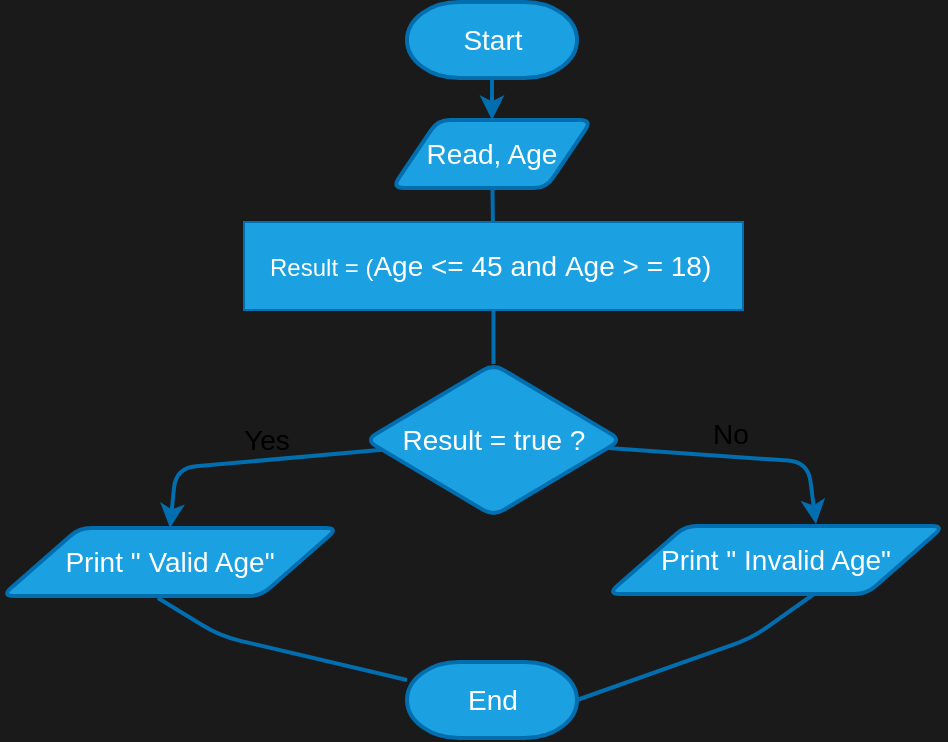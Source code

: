 <mxfile>
    <diagram id="gDkOtwOYFxyqE0lN60Vm" name="Page-1">
        <mxGraphModel dx="608" dy="351" grid="0" gridSize="10" guides="1" tooltips="1" connect="1" arrows="1" fold="1" page="1" pageScale="1" pageWidth="850" pageHeight="1100" background="#1A1A1A" math="0" shadow="0">
            <root>
                <mxCell id="0"/>
                <mxCell id="1" parent="0"/>
                <mxCell id="4" value="" style="edgeStyle=none;html=1;fontSize=14;fillColor=#1ba1e2;strokeColor=#006EAF;strokeWidth=2;" edge="1" parent="1" source="2" target="3">
                    <mxGeometry relative="1" as="geometry"/>
                </mxCell>
                <mxCell id="2" value="&lt;font style=&quot;font-size: 14px;&quot;&gt;Start&lt;/font&gt;" style="strokeWidth=2;html=1;shape=mxgraph.flowchart.terminator;whiteSpace=wrap;fillColor=#1ba1e2;fontColor=#ffffff;strokeColor=#006EAF;" vertex="1" parent="1">
                    <mxGeometry x="274.5" y="12" width="85" height="38" as="geometry"/>
                </mxCell>
                <mxCell id="24" value="" style="edgeStyle=none;rounded=1;html=1;strokeWidth=2;fontSize=12;endArrow=none;endFill=0;fillColor=#1ba1e2;strokeColor=#006EAF;" edge="1" parent="1" source="3" target="23">
                    <mxGeometry relative="1" as="geometry"/>
                </mxCell>
                <mxCell id="3" value="Read, Age" style="shape=parallelogram;html=1;strokeWidth=2;perimeter=parallelogramPerimeter;whiteSpace=wrap;rounded=1;arcSize=12;size=0.23;fontSize=14;fillColor=#1ba1e2;fontColor=#ffffff;strokeColor=#006EAF;" vertex="1" parent="1">
                    <mxGeometry x="267" y="71" width="100" height="34" as="geometry"/>
                </mxCell>
                <mxCell id="9" value="" style="edgeStyle=none;html=1;strokeWidth=2;fontSize=14;fillColor=#1ba1e2;strokeColor=#006EAF;entryX=0.5;entryY=0;entryDx=0;entryDy=0;" edge="1" parent="1" source="5" target="7">
                    <mxGeometry relative="1" as="geometry">
                        <mxPoint x="167" y="239" as="targetPoint"/>
                        <Array as="points">
                            <mxPoint x="159" y="245"/>
                        </Array>
                    </mxGeometry>
                </mxCell>
                <mxCell id="12" value="" style="edgeStyle=none;html=1;strokeWidth=2;fontSize=14;entryX=0.619;entryY=-0.029;entryDx=0;entryDy=0;entryPerimeter=0;fillColor=#1ba1e2;strokeColor=#006EAF;" edge="1" parent="1" source="5" target="10">
                    <mxGeometry relative="1" as="geometry">
                        <mxPoint x="462" y="191.5" as="targetPoint"/>
                        <Array as="points">
                            <mxPoint x="475" y="242"/>
                        </Array>
                    </mxGeometry>
                </mxCell>
                <mxCell id="5" value="Result = true ?" style="rhombus;whiteSpace=wrap;html=1;fontSize=14;fillColor=#1ba1e2;strokeColor=#006EAF;fontColor=#ffffff;strokeWidth=2;rounded=1;arcSize=12;" vertex="1" parent="1">
                    <mxGeometry x="253.88" y="193" width="127.75" height="76" as="geometry"/>
                </mxCell>
                <mxCell id="7" value="Print &quot; Valid Age&quot;" style="shape=parallelogram;html=1;strokeWidth=2;perimeter=parallelogramPerimeter;whiteSpace=wrap;rounded=1;arcSize=12;size=0.23;fontSize=14;fillColor=#1ba1e2;fontColor=#ffffff;strokeColor=#006EAF;" vertex="1" parent="1">
                    <mxGeometry x="72" y="275" width="168" height="34" as="geometry"/>
                </mxCell>
                <mxCell id="10" value="Print &quot; Invalid Age&quot;" style="shape=parallelogram;html=1;strokeWidth=2;perimeter=parallelogramPerimeter;whiteSpace=wrap;rounded=1;arcSize=12;size=0.23;fontSize=14;fillColor=#1ba1e2;fontColor=#ffffff;strokeColor=#006EAF;" vertex="1" parent="1">
                    <mxGeometry x="375" y="274" width="168" height="34" as="geometry"/>
                </mxCell>
                <mxCell id="15" value="" style="edgeStyle=none;html=1;strokeWidth=2;fontSize=14;entryX=0.464;entryY=1.029;entryDx=0;entryDy=0;entryPerimeter=0;rounded=1;endArrow=none;endFill=0;fillColor=#1ba1e2;strokeColor=#006EAF;" edge="1" parent="1" source="13" target="7">
                    <mxGeometry relative="1" as="geometry">
                        <mxPoint x="188.5" y="338" as="targetPoint"/>
                        <Array as="points">
                            <mxPoint x="181" y="329"/>
                        </Array>
                    </mxGeometry>
                </mxCell>
                <mxCell id="13" value="&lt;font style=&quot;font-size: 14px;&quot;&gt;End&lt;/font&gt;" style="strokeWidth=2;html=1;shape=mxgraph.flowchart.terminator;whiteSpace=wrap;fillColor=#1ba1e2;fontColor=#ffffff;strokeColor=#006EAF;" vertex="1" parent="1">
                    <mxGeometry x="274.5" y="342" width="85" height="38" as="geometry"/>
                </mxCell>
                <mxCell id="16" value="" style="edgeStyle=none;html=1;strokeWidth=2;fontSize=14;entryX=1;entryY=0.5;entryDx=0;entryDy=0;entryPerimeter=0;rounded=1;endArrow=none;endFill=0;exitX=0.613;exitY=1;exitDx=0;exitDy=0;exitPerimeter=0;fillColor=#1ba1e2;strokeColor=#006EAF;" edge="1" parent="1" source="10" target="13">
                    <mxGeometry relative="1" as="geometry">
                        <mxPoint x="468.05" y="396.123" as="sourcePoint"/>
                        <mxPoint x="356.002" y="335.996" as="targetPoint"/>
                        <Array as="points">
                            <mxPoint x="447" y="330"/>
                        </Array>
                    </mxGeometry>
                </mxCell>
                <mxCell id="17" value="Yes" style="text;html=1;align=center;verticalAlign=middle;resizable=0;points=[];autosize=1;strokeColor=none;fillColor=none;fontSize=14;" vertex="1" parent="1">
                    <mxGeometry x="183" y="216" width="41" height="29" as="geometry"/>
                </mxCell>
                <mxCell id="18" value="No" style="text;html=1;align=center;verticalAlign=middle;resizable=0;points=[];autosize=1;strokeColor=none;fillColor=none;fontSize=14;" vertex="1" parent="1">
                    <mxGeometry x="418" y="213" width="36" height="29" as="geometry"/>
                </mxCell>
                <mxCell id="25" value="" style="edgeStyle=none;rounded=1;html=1;strokeWidth=2;fontSize=12;endArrow=none;endFill=0;fillColor=#1ba1e2;strokeColor=#006EAF;" edge="1" parent="1" source="23" target="5">
                    <mxGeometry relative="1" as="geometry"/>
                </mxCell>
                <mxCell id="23" value="&lt;font style=&quot;font-size: 12px;&quot;&gt;Result = (&lt;span style=&quot;color: rgb(255, 255, 255); font-size: 14px;&quot;&gt;Age &amp;lt;= 45&amp;nbsp;&lt;/span&gt;&lt;span style=&quot;background-color: initial; color: rgb(255, 255, 255); font-size: 14px;&quot;&gt;and&amp;nbsp;&lt;/span&gt;&lt;span style=&quot;color: rgb(255, 255, 255); font-size: 14px;&quot;&gt;Age &amp;gt; = 18)&lt;/span&gt;&amp;nbsp;&lt;/font&gt;" style="rounded=0;whiteSpace=wrap;html=1;fontSize=14;fillColor=#1ba1e2;fontColor=#ffffff;strokeColor=#006EAF;" vertex="1" parent="1">
                    <mxGeometry x="193" y="122" width="249.5" height="44" as="geometry"/>
                </mxCell>
            </root>
        </mxGraphModel>
    </diagram>
</mxfile>